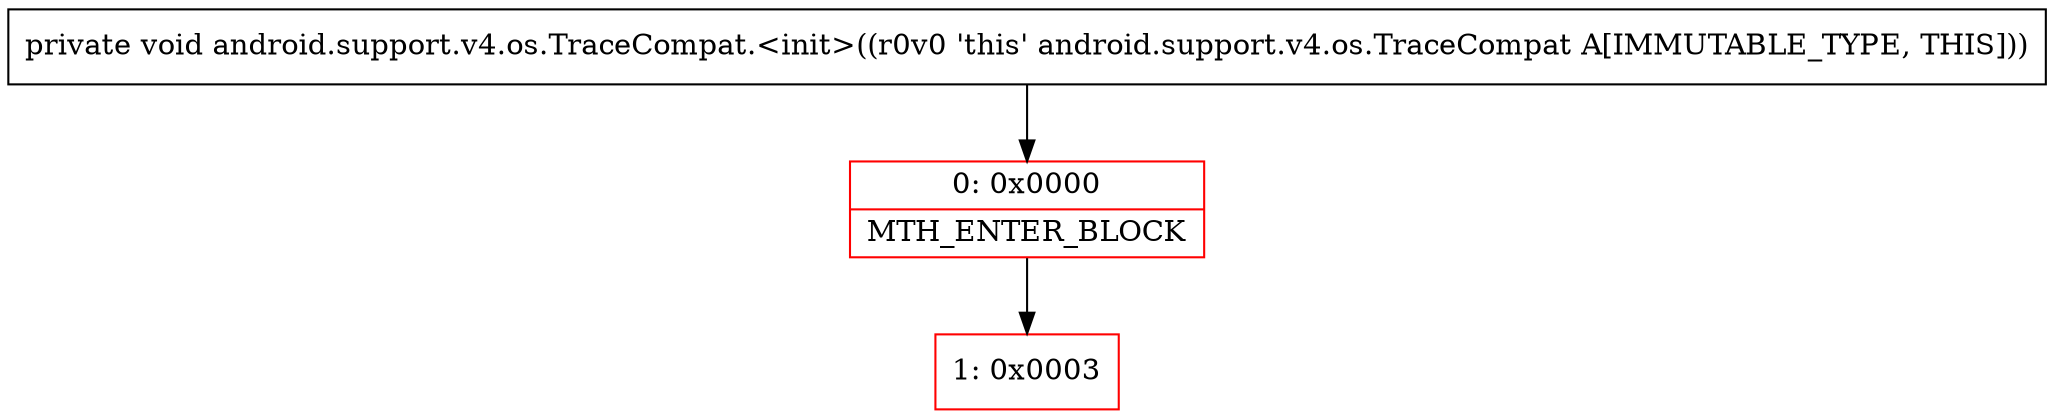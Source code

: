 digraph "CFG forandroid.support.v4.os.TraceCompat.\<init\>()V" {
subgraph cluster_Region_1769876312 {
label = "R(0)";
node [shape=record,color=blue];
}
Node_0 [shape=record,color=red,label="{0\:\ 0x0000|MTH_ENTER_BLOCK\l}"];
Node_1 [shape=record,color=red,label="{1\:\ 0x0003}"];
MethodNode[shape=record,label="{private void android.support.v4.os.TraceCompat.\<init\>((r0v0 'this' android.support.v4.os.TraceCompat A[IMMUTABLE_TYPE, THIS])) }"];
MethodNode -> Node_0;
Node_0 -> Node_1;
}

